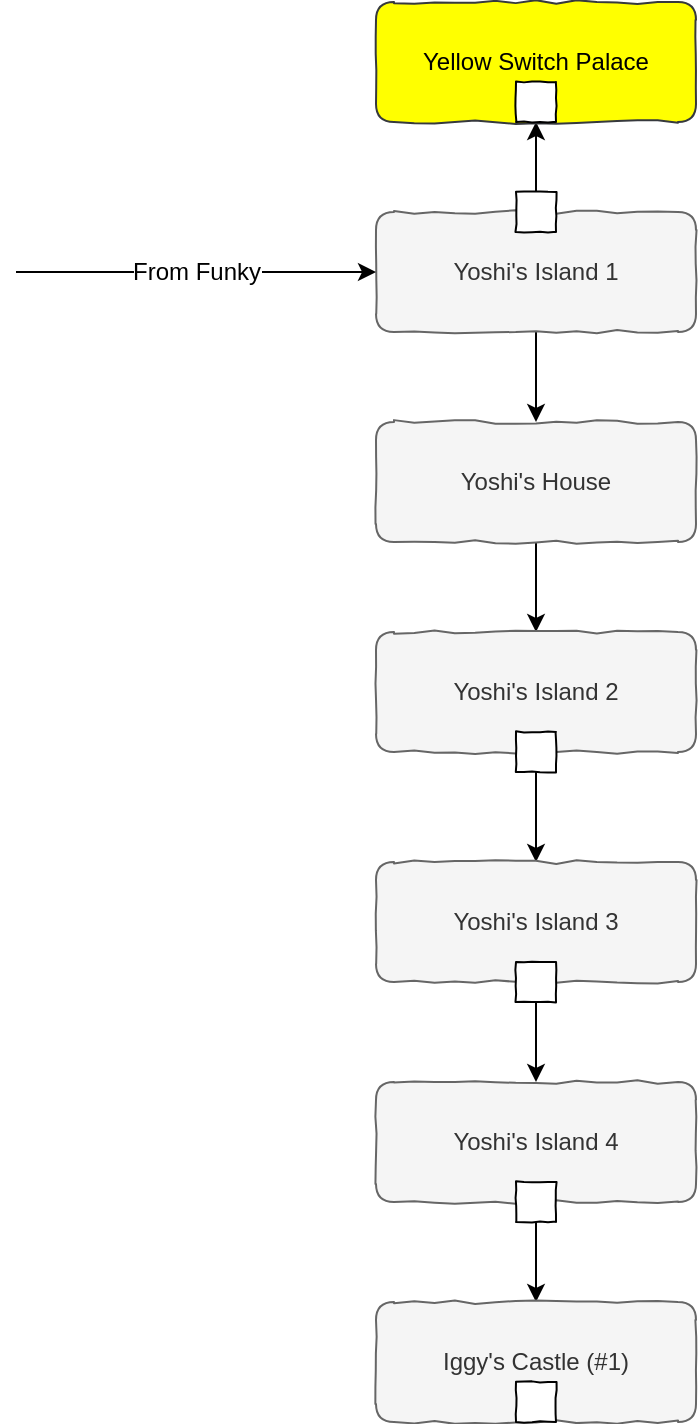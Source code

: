 <mxfile version="10.8.9" type="device"><diagram id="7wXlYxpQJzGsgYH4JRu8" name="Yoshi's Island"><mxGraphModel dx="1360" dy="746" grid="1" gridSize="10" guides="1" tooltips="1" connect="1" arrows="1" fold="1" page="1" pageScale="1" pageWidth="850" pageHeight="1100" background="none" math="0" shadow="0"><root><mxCell id="0"/><mxCell id="1" parent="0"/><mxCell id="OWxl4_Hh78_sxFtGHbdZ-20" value="" style="edgeStyle=orthogonalEdgeStyle;rounded=0;orthogonalLoop=1;jettySize=auto;html=1;" edge="1" parent="1" source="OWxl4_Hh78_sxFtGHbdZ-22" target="OWxl4_Hh78_sxFtGHbdZ-32"><mxGeometry relative="1" as="geometry"><Array as="points"><mxPoint x="420" y="70"/></Array></mxGeometry></mxCell><mxCell id="OWxl4_Hh78_sxFtGHbdZ-21" value="" style="edgeStyle=orthogonalEdgeStyle;rounded=0;orthogonalLoop=1;jettySize=auto;html=1;" edge="1" parent="1" source="OWxl4_Hh78_sxFtGHbdZ-22" target="OWxl4_Hh78_sxFtGHbdZ-24"><mxGeometry relative="1" as="geometry"/></mxCell><mxCell id="OWxl4_Hh78_sxFtGHbdZ-22" value="Yoshi's Island 1" style="rounded=1;whiteSpace=wrap;html=1;shadow=0;glass=0;comic=1;fillColor=#f5f5f5;strokeColor=#666666;fontColor=#333333;" vertex="1" parent="1"><mxGeometry x="340" y="145" width="160" height="60" as="geometry"/></mxCell><mxCell id="OWxl4_Hh78_sxFtGHbdZ-23" value="" style="edgeStyle=orthogonalEdgeStyle;rounded=0;orthogonalLoop=1;jettySize=auto;html=1;" edge="1" parent="1" source="OWxl4_Hh78_sxFtGHbdZ-24" target="OWxl4_Hh78_sxFtGHbdZ-26"><mxGeometry relative="1" as="geometry"/></mxCell><mxCell id="OWxl4_Hh78_sxFtGHbdZ-24" value="Yoshi's House" style="rounded=1;whiteSpace=wrap;html=1;shadow=0;glass=0;comic=1;fillColor=#f5f5f5;strokeColor=#666666;fontColor=#333333;" vertex="1" parent="1"><mxGeometry x="340" y="250" width="160" height="60" as="geometry"/></mxCell><mxCell id="OWxl4_Hh78_sxFtGHbdZ-25" value="" style="edgeStyle=orthogonalEdgeStyle;rounded=0;orthogonalLoop=1;jettySize=auto;html=1;" edge="1" parent="1" source="OWxl4_Hh78_sxFtGHbdZ-26" target="OWxl4_Hh78_sxFtGHbdZ-28"><mxGeometry relative="1" as="geometry"/></mxCell><mxCell id="OWxl4_Hh78_sxFtGHbdZ-26" value="Yoshi's Island 2" style="rounded=1;whiteSpace=wrap;html=1;shadow=0;glass=0;comic=1;fillColor=#f5f5f5;strokeColor=#666666;fontColor=#333333;" vertex="1" parent="1"><mxGeometry x="340" y="355" width="160" height="60" as="geometry"/></mxCell><mxCell id="OWxl4_Hh78_sxFtGHbdZ-27" value="" style="edgeStyle=orthogonalEdgeStyle;rounded=0;orthogonalLoop=1;jettySize=auto;html=1;" edge="1" parent="1" source="OWxl4_Hh78_sxFtGHbdZ-28" target="OWxl4_Hh78_sxFtGHbdZ-30"><mxGeometry relative="1" as="geometry"/></mxCell><mxCell id="OWxl4_Hh78_sxFtGHbdZ-28" value="Yoshi's Island 3" style="rounded=1;whiteSpace=wrap;html=1;shadow=0;glass=0;comic=1;fillColor=#f5f5f5;strokeColor=#666666;fontColor=#333333;" vertex="1" parent="1"><mxGeometry x="340" y="470" width="160" height="60" as="geometry"/></mxCell><mxCell id="OWxl4_Hh78_sxFtGHbdZ-29" value="" style="edgeStyle=orthogonalEdgeStyle;rounded=0;orthogonalLoop=1;jettySize=auto;html=1;" edge="1" parent="1" source="OWxl4_Hh78_sxFtGHbdZ-37" target="OWxl4_Hh78_sxFtGHbdZ-31"><mxGeometry relative="1" as="geometry"/></mxCell><mxCell id="OWxl4_Hh78_sxFtGHbdZ-30" value="Yoshi's Island 4" style="rounded=1;whiteSpace=wrap;html=1;shadow=0;glass=0;comic=1;fillColor=#f5f5f5;strokeColor=#666666;fontColor=#333333;" vertex="1" parent="1"><mxGeometry x="340" y="580" width="160" height="60" as="geometry"/></mxCell><mxCell id="OWxl4_Hh78_sxFtGHbdZ-31" value="Iggy's Castle (#1)" style="rounded=1;whiteSpace=wrap;html=1;shadow=0;glass=0;comic=1;fillColor=#f5f5f5;strokeColor=#666666;fontColor=#333333;" vertex="1" parent="1"><mxGeometry x="340" y="690" width="160" height="60" as="geometry"/></mxCell><mxCell id="OWxl4_Hh78_sxFtGHbdZ-32" value="Yellow Switch Palace" style="rounded=1;whiteSpace=wrap;html=1;shadow=0;glass=0;comic=1;fillColor=#FFFF00;strokeColor=#36393d;" vertex="1" parent="1"><mxGeometry x="340" y="40" width="160" height="60" as="geometry"/></mxCell><mxCell id="OWxl4_Hh78_sxFtGHbdZ-33" value="" style="rounded=0;whiteSpace=wrap;html=1;shadow=0;glass=0;comic=1;" vertex="1" parent="1"><mxGeometry x="410" y="135" width="20" height="20" as="geometry"/></mxCell><mxCell id="OWxl4_Hh78_sxFtGHbdZ-34" value="" style="rounded=0;whiteSpace=wrap;html=1;shadow=0;glass=0;comic=1;" vertex="1" parent="1"><mxGeometry x="410" y="80" width="20" height="20" as="geometry"/></mxCell><mxCell id="OWxl4_Hh78_sxFtGHbdZ-35" value="" style="rounded=0;whiteSpace=wrap;html=1;shadow=0;glass=0;comic=1;" vertex="1" parent="1"><mxGeometry x="410" y="405" width="20" height="20" as="geometry"/></mxCell><mxCell id="OWxl4_Hh78_sxFtGHbdZ-36" value="" style="rounded=0;whiteSpace=wrap;html=1;shadow=0;glass=0;comic=1;" vertex="1" parent="1"><mxGeometry x="410" y="520" width="20" height="20" as="geometry"/></mxCell><mxCell id="OWxl4_Hh78_sxFtGHbdZ-38" value="" style="rounded=0;whiteSpace=wrap;html=1;shadow=0;glass=0;comic=1;" vertex="1" parent="1"><mxGeometry x="410" y="730" width="20" height="20" as="geometry"/></mxCell><mxCell id="OWxl4_Hh78_sxFtGHbdZ-37" value="" style="rounded=0;whiteSpace=wrap;html=1;shadow=0;glass=0;comic=1;" vertex="1" parent="1"><mxGeometry x="410" y="630" width="20" height="20" as="geometry"/></mxCell><mxCell id="OWxl4_Hh78_sxFtGHbdZ-42" value="From Funky" style="endArrow=classic;html=1;entryX=0;entryY=0.5;entryDx=0;entryDy=0;fontSize=12;" edge="1" parent="1" target="OWxl4_Hh78_sxFtGHbdZ-22"><mxGeometry width="50" height="50" relative="1" as="geometry"><mxPoint x="160" y="175" as="sourcePoint"/><mxPoint x="210" y="160" as="targetPoint"/></mxGeometry></mxCell></root></mxGraphModel></diagram></mxfile>